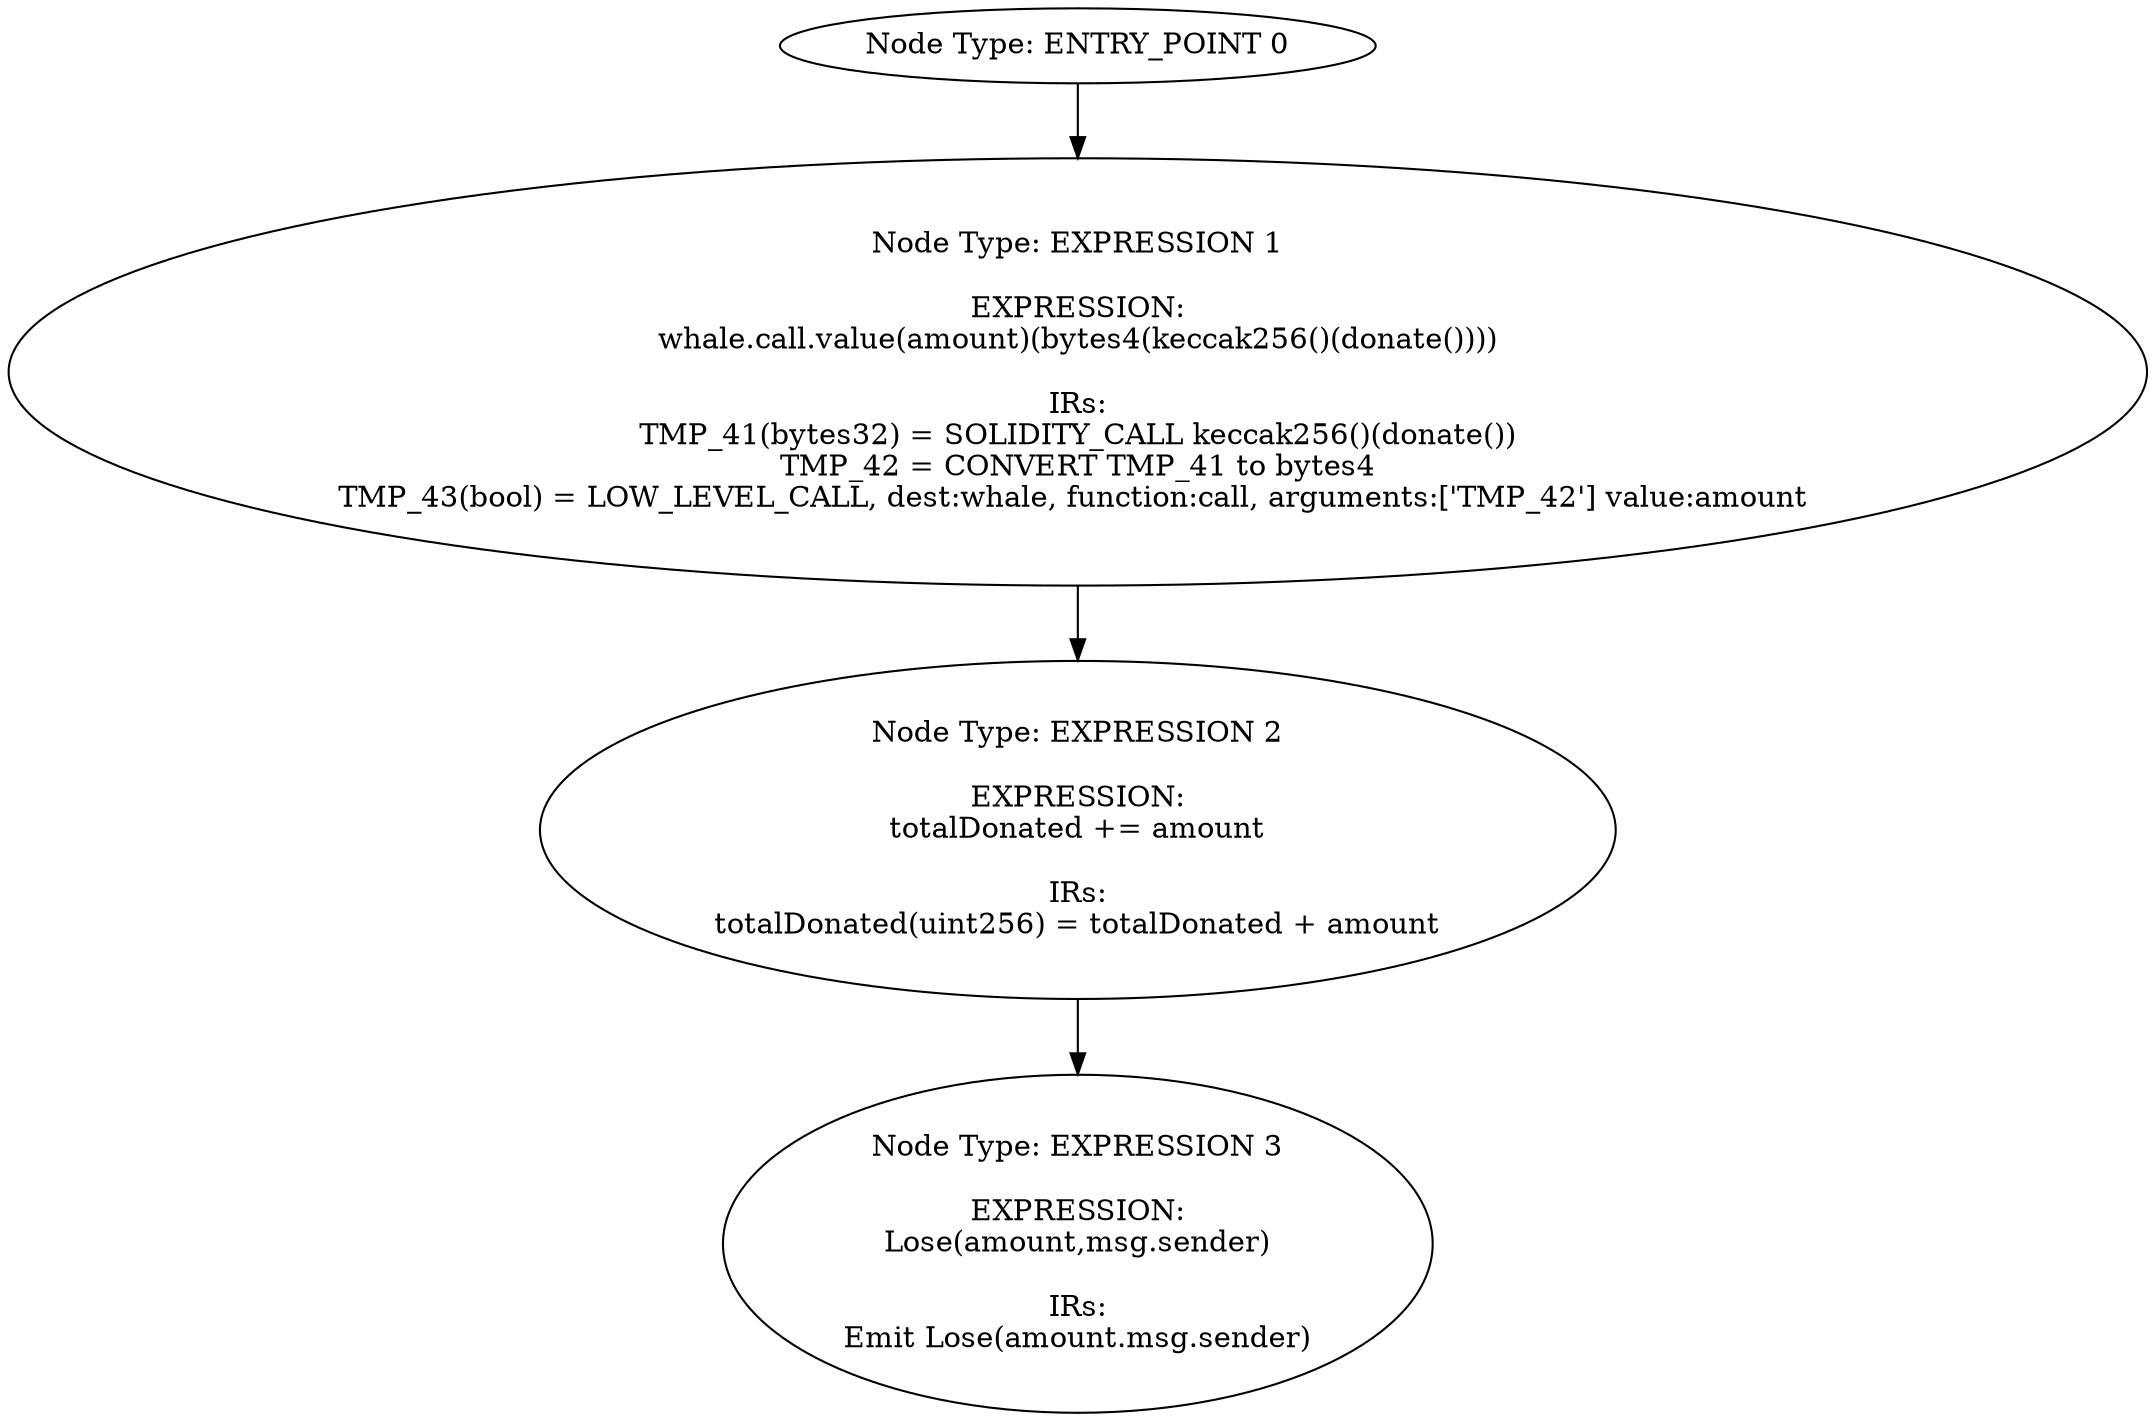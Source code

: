 digraph{
0[label="Node Type: ENTRY_POINT 0
"];
0->1;
1[label="Node Type: EXPRESSION 1

EXPRESSION:
whale.call.value(amount)(bytes4(keccak256()(donate())))

IRs:
TMP_41(bytes32) = SOLIDITY_CALL keccak256()(donate())
TMP_42 = CONVERT TMP_41 to bytes4
TMP_43(bool) = LOW_LEVEL_CALL, dest:whale, function:call, arguments:['TMP_42'] value:amount "];
1->2;
2[label="Node Type: EXPRESSION 2

EXPRESSION:
totalDonated += amount

IRs:
totalDonated(uint256) = totalDonated + amount"];
2->3;
3[label="Node Type: EXPRESSION 3

EXPRESSION:
Lose(amount,msg.sender)

IRs:
Emit Lose(amount.msg.sender)"];
}
